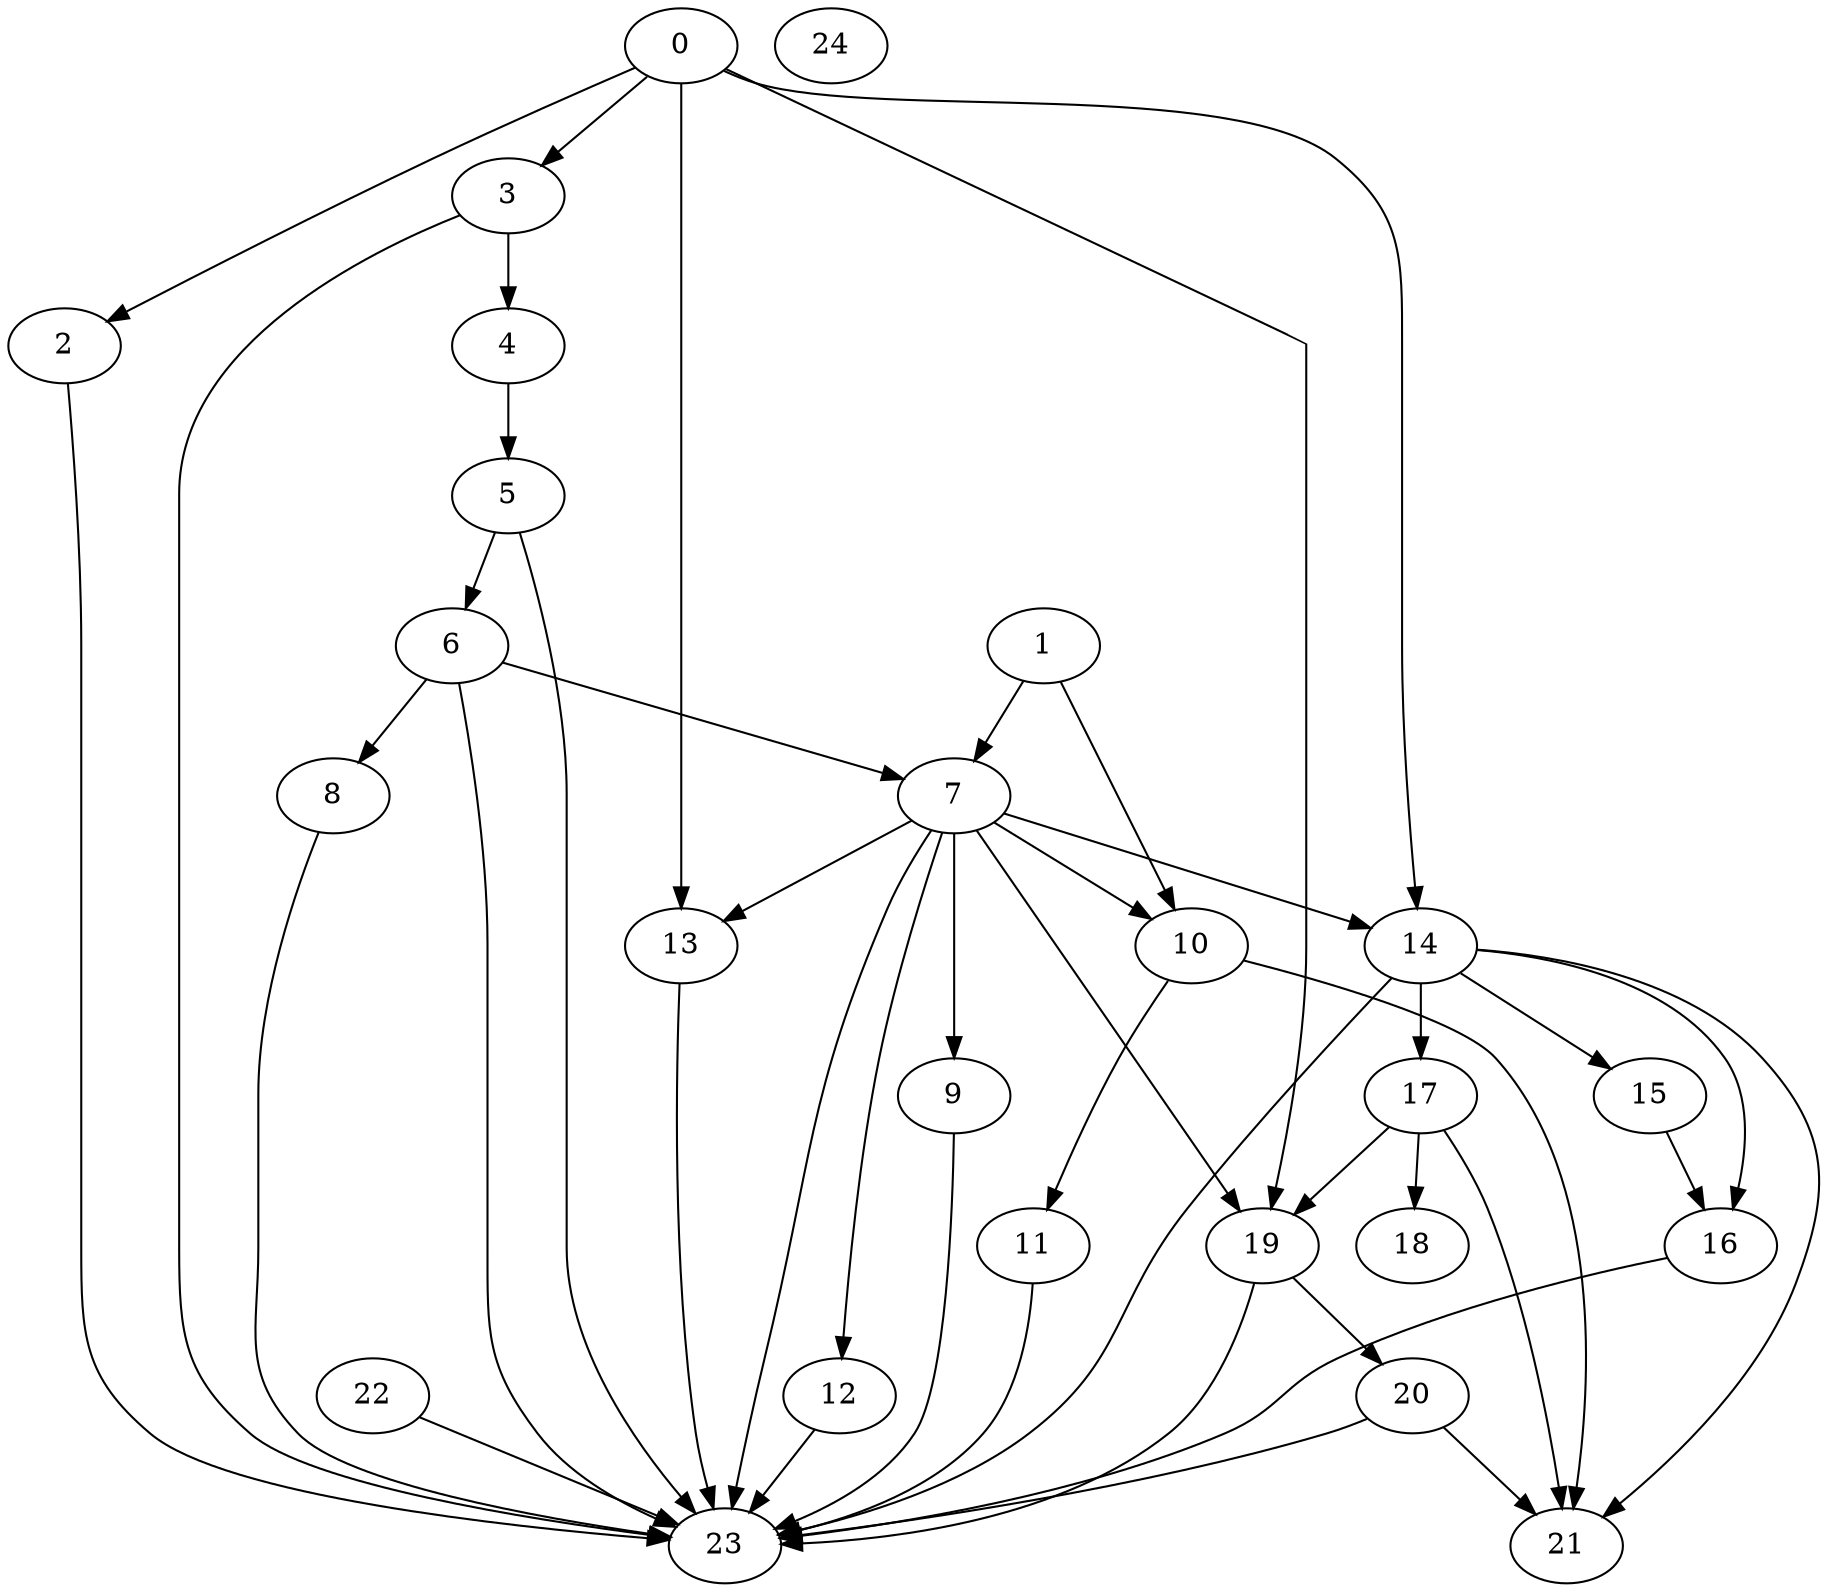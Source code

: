 strict digraph "G" {
0 [weight=6];
3 [weight=2];
2 [weight=3];
13 [weight=3];
14 [weight=1];
19 [weight=4];
4 [weight=3];
23 [weight=3];
1 [weight=4];
7 [weight=4];
10 [weight=3];
5 [weight=3];
6 [weight=4];
8 [weight=2];
12 [weight=4];
9 [weight=4];
11 [weight=3];
21 [weight=3];
15 [weight=2];
16 [weight=2];
17 [weight=3];
18 [weight=3];
20 [weight=2];
22 [weight=3];
24 [weight=4];
0 -> 3 [size=3];
0 -> 2 [size=4];
0 -> 13 [size=1];
0 -> 14 [size=1];
0 -> 19 [size=4];
3 -> 4 [size=2];
3 -> 23 [size=4];
2 -> 23 [size=3];
13 -> 23 [size=3];
14 -> 15 [size=5];
14 -> 16 [size=3];
14 -> 17 [size=2];
14 -> 21 [size=2];
14 -> 23 [size=2];
19 -> 20 [size=2];
19 -> 23 [size=1];
4 -> 5 [size=2];
1 -> 7 [size=2];
1 -> 10 [size=1];
7 -> 12 [size=1];
7 -> 9 [size=4];
7 -> 10 [size=2];
7 -> 13 [size=2];
7 -> 14 [size=3];
7 -> 19 [size=2];
7 -> 23 [size=1];
10 -> 11 [size=2];
10 -> 21 [size=2];
5 -> 6 [size=3];
5 -> 23 [size=3];
6 -> 7 [size=4];
6 -> 8 [size=3];
6 -> 23 [size=3];
8 -> 23 [size=3];
12 -> 23 [size=2];
9 -> 23 [size=3];
11 -> 23 [size=2];
15 -> 16 [size=1];
16 -> 23 [size=4];
17 -> 18 [size=3];
17 -> 19 [size=2];
17 -> 21 [size=3];
20 -> 21 [size=3];
20 -> 23 [size=3];
22 -> 23 [size=2];
}
